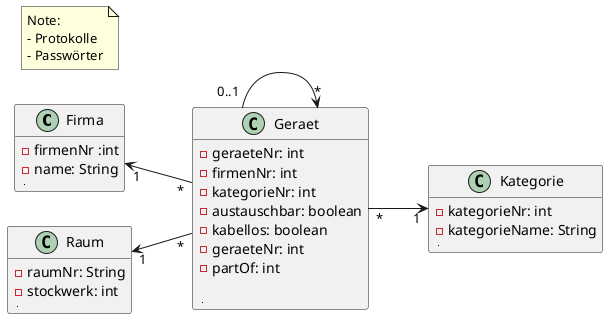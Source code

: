 @startuml
'https://plantuml.com/class-diagram
left to right direction
class Firma {
- firmenNr :int
- name: String
||
}
class Raum {
 - raumNr: String
 - stockwerk: int
 ||
}
class Geraet {
 - geraeteNr: int
 - firmenNr: int
 - kategorieNr: int
 - austauschbar: boolean
 - kabellos: boolean
 -  geraeteNr: int
 - partOf: int

||
}
class Kategorie {
 - kategorieNr: int
 - kategorieName: String
||
}

Raum "1" <-- "*" Geraet

Firma "1" <-- "*" Geraet

Geraet "0..1" --> "*" Geraet

Geraet "*" --> "1" Kategorie

note as kommentar
Note:
- Protokolle
- Passwörter
end note


@enduml